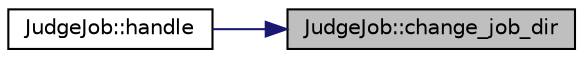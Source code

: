 digraph "JudgeJob::change_job_dir"
{
 // LATEX_PDF_SIZE
  edge [fontname="Helvetica",fontsize="10",labelfontname="Helvetica",labelfontsize="10"];
  node [fontname="Helvetica",fontsize="10",shape=record];
  rankdir="RL";
  Node7 [label="JudgeJob::change_job_dir",height=0.2,width=0.4,color="black", fillcolor="grey75", style="filled", fontcolor="black",tooltip="将当前路径切换到本 job 的临时工作路径"];
  Node7 -> Node8 [dir="back",color="midnightblue",fontsize="10",style="solid",fontname="Helvetica"];
  Node8 [label="JudgeJob::handle",height=0.2,width=0.4,color="black", fillcolor="white", style="filled",URL="$class_judge_job.html#a6fe58f9fcacc9ba6461e97f1a3ac76a3",tooltip="本 Job 的处理函数。整个 job 的工作入口，包括编译执行判题等内容"];
}
